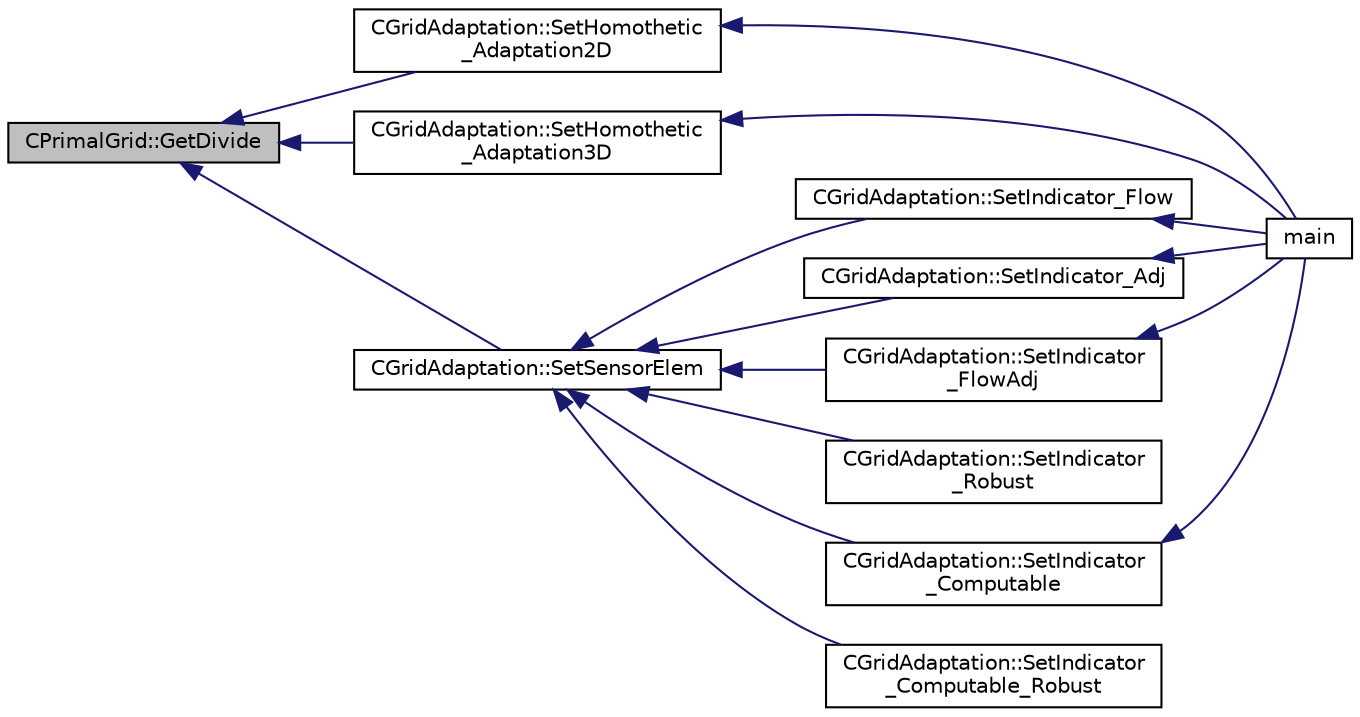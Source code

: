 digraph "CPrimalGrid::GetDivide"
{
  edge [fontname="Helvetica",fontsize="10",labelfontname="Helvetica",labelfontsize="10"];
  node [fontname="Helvetica",fontsize="10",shape=record];
  rankdir="LR";
  Node31 [label="CPrimalGrid::GetDivide",height=0.2,width=0.4,color="black", fillcolor="grey75", style="filled", fontcolor="black"];
  Node31 -> Node32 [dir="back",color="midnightblue",fontsize="10",style="solid",fontname="Helvetica"];
  Node32 [label="CGridAdaptation::SetHomothetic\l_Adaptation2D",height=0.2,width=0.4,color="black", fillcolor="white", style="filled",URL="$class_c_grid_adaptation.html#a5257243a7c3cf080344a61d7a5bd8086",tooltip="Do a complete adaptation of the computational grid using a homothetic technique (2D). "];
  Node32 -> Node33 [dir="back",color="midnightblue",fontsize="10",style="solid",fontname="Helvetica"];
  Node33 [label="main",height=0.2,width=0.4,color="black", fillcolor="white", style="filled",URL="$_s_u2___m_s_h_8cpp.html#a0ddf1224851353fc92bfbff6f499fa97"];
  Node31 -> Node34 [dir="back",color="midnightblue",fontsize="10",style="solid",fontname="Helvetica"];
  Node34 [label="CGridAdaptation::SetHomothetic\l_Adaptation3D",height=0.2,width=0.4,color="black", fillcolor="white", style="filled",URL="$class_c_grid_adaptation.html#a9f2b95697dbf07724fae0b65e19323b7",tooltip="Do a complete adaptation of the computational grid using a homothetic technique (3D). "];
  Node34 -> Node33 [dir="back",color="midnightblue",fontsize="10",style="solid",fontname="Helvetica"];
  Node31 -> Node35 [dir="back",color="midnightblue",fontsize="10",style="solid",fontname="Helvetica"];
  Node35 [label="CGridAdaptation::SetSensorElem",height=0.2,width=0.4,color="black", fillcolor="white", style="filled",URL="$class_c_grid_adaptation.html#abe648dc71ea25acf41b46a87af9a2eff",tooltip="Read the flow solution from the restart file. "];
  Node35 -> Node36 [dir="back",color="midnightblue",fontsize="10",style="solid",fontname="Helvetica"];
  Node36 [label="CGridAdaptation::SetIndicator_Flow",height=0.2,width=0.4,color="black", fillcolor="white", style="filled",URL="$class_c_grid_adaptation.html#a3212acb4ef87d1b62e0f7bc752122be1",tooltip="Do a complete adaptation of the computational grid. "];
  Node36 -> Node33 [dir="back",color="midnightblue",fontsize="10",style="solid",fontname="Helvetica"];
  Node35 -> Node37 [dir="back",color="midnightblue",fontsize="10",style="solid",fontname="Helvetica"];
  Node37 [label="CGridAdaptation::SetIndicator_Adj",height=0.2,width=0.4,color="black", fillcolor="white", style="filled",URL="$class_c_grid_adaptation.html#ac267e271af49d371ca5b36caf55416a0",tooltip="Do a complete adaptation of the computational grid. "];
  Node37 -> Node33 [dir="back",color="midnightblue",fontsize="10",style="solid",fontname="Helvetica"];
  Node35 -> Node38 [dir="back",color="midnightblue",fontsize="10",style="solid",fontname="Helvetica"];
  Node38 [label="CGridAdaptation::SetIndicator\l_FlowAdj",height=0.2,width=0.4,color="black", fillcolor="white", style="filled",URL="$class_c_grid_adaptation.html#a8819a8390c6e8411a99959ef2b65d46b",tooltip="Do a complete adaptation of the computational grid. "];
  Node38 -> Node33 [dir="back",color="midnightblue",fontsize="10",style="solid",fontname="Helvetica"];
  Node35 -> Node39 [dir="back",color="midnightblue",fontsize="10",style="solid",fontname="Helvetica"];
  Node39 [label="CGridAdaptation::SetIndicator\l_Robust",height=0.2,width=0.4,color="black", fillcolor="white", style="filled",URL="$class_c_grid_adaptation.html#afba3648a0e8272b4e4f7374ac66e577a",tooltip="Read the flow solution from the restart file. "];
  Node35 -> Node40 [dir="back",color="midnightblue",fontsize="10",style="solid",fontname="Helvetica"];
  Node40 [label="CGridAdaptation::SetIndicator\l_Computable",height=0.2,width=0.4,color="black", fillcolor="white", style="filled",URL="$class_c_grid_adaptation.html#ae1e4e9e20c447d5407b4363715dbb401",tooltip="Read the flow solution from the restart file. "];
  Node40 -> Node33 [dir="back",color="midnightblue",fontsize="10",style="solid",fontname="Helvetica"];
  Node35 -> Node41 [dir="back",color="midnightblue",fontsize="10",style="solid",fontname="Helvetica"];
  Node41 [label="CGridAdaptation::SetIndicator\l_Computable_Robust",height=0.2,width=0.4,color="black", fillcolor="white", style="filled",URL="$class_c_grid_adaptation.html#adfc1f21d5e022c4d02aae3be6cf40645",tooltip="Read the flow solution from the restart file. "];
}
